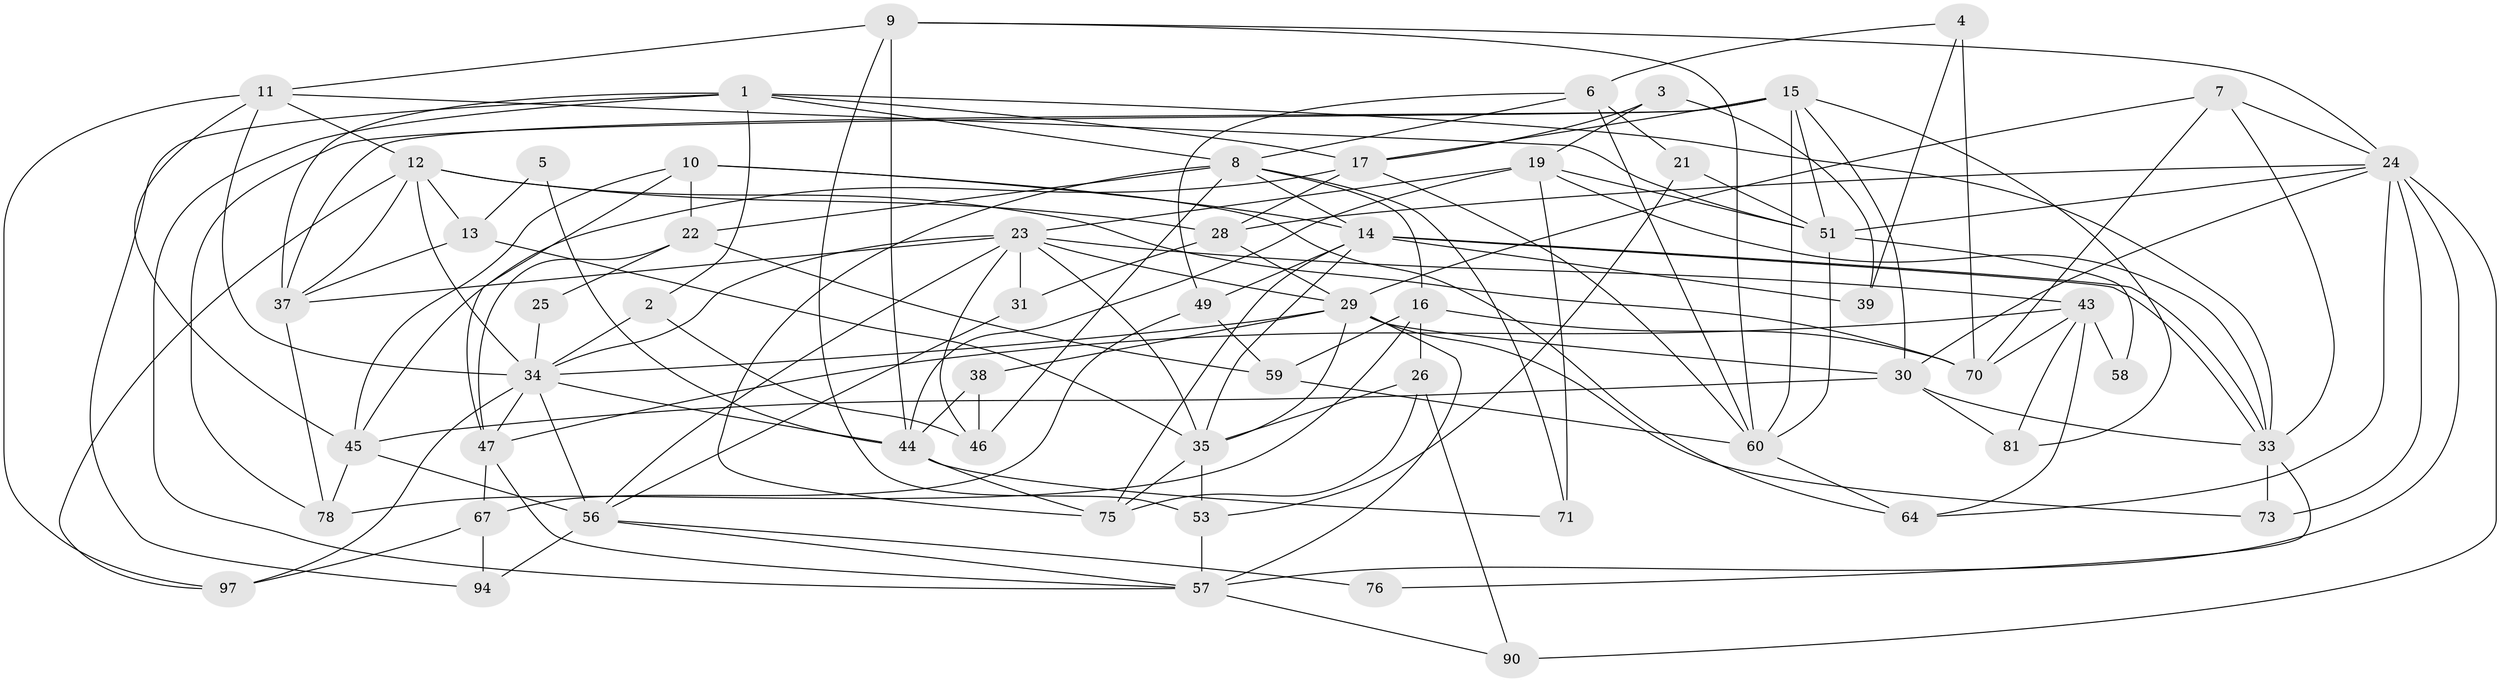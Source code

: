 // Generated by graph-tools (version 1.1) at 2025/52/02/27/25 19:52:01]
// undirected, 59 vertices, 150 edges
graph export_dot {
graph [start="1"]
  node [color=gray90,style=filled];
  1 [super="+54"];
  2;
  3;
  4;
  5;
  6 [super="+20"];
  7 [super="+32"];
  8 [super="+80"];
  9 [super="+68"];
  10 [super="+89"];
  11 [super="+18"];
  12 [super="+55"];
  13 [super="+41"];
  14 [super="+48"];
  15 [super="+79"];
  16 [super="+36"];
  17 [super="+27"];
  19 [super="+96"];
  21;
  22 [super="+93"];
  23 [super="+50"];
  24 [super="+86"];
  25;
  26;
  28 [super="+74"];
  29 [super="+95"];
  30 [super="+85"];
  31;
  33 [super="+40"];
  34 [super="+52"];
  35 [super="+42"];
  37 [super="+84"];
  38;
  39;
  43 [super="+63"];
  44 [super="+91"];
  45 [super="+87"];
  46 [super="+62"];
  47 [super="+66"];
  49 [super="+65"];
  51 [super="+61"];
  53;
  56 [super="+88"];
  57 [super="+77"];
  58;
  59;
  60 [super="+82"];
  64 [super="+72"];
  67 [super="+69"];
  70 [super="+92"];
  71;
  73;
  75 [super="+83"];
  76;
  78;
  81;
  90;
  94;
  97;
  1 -- 8;
  1 -- 2;
  1 -- 17;
  1 -- 94;
  1 -- 33;
  1 -- 37;
  1 -- 57;
  2 -- 46;
  2 -- 34;
  3 -- 17;
  3 -- 39;
  3 -- 19;
  4 -- 39;
  4 -- 70;
  4 -- 6;
  5 -- 44;
  5 -- 13;
  6 -- 60 [weight=2];
  6 -- 8;
  6 -- 49;
  6 -- 21;
  7 -- 24;
  7 -- 29;
  7 -- 33;
  7 -- 70;
  8 -- 71;
  8 -- 16;
  8 -- 22;
  8 -- 75;
  8 -- 46;
  8 -- 14;
  9 -- 60;
  9 -- 53;
  9 -- 24;
  9 -- 11;
  9 -- 44;
  10 -- 64;
  10 -- 47;
  10 -- 45;
  10 -- 22;
  10 -- 14;
  11 -- 51;
  11 -- 97;
  11 -- 12;
  11 -- 45;
  11 -- 34;
  12 -- 28;
  12 -- 97;
  12 -- 37;
  12 -- 13;
  12 -- 70;
  12 -- 34;
  13 -- 37;
  13 -- 35;
  14 -- 33;
  14 -- 33;
  14 -- 75;
  14 -- 49;
  14 -- 35;
  14 -- 39;
  15 -- 37 [weight=2];
  15 -- 81;
  15 -- 30;
  15 -- 78;
  15 -- 60;
  15 -- 17;
  15 -- 51;
  16 -- 59;
  16 -- 26;
  16 -- 78;
  16 -- 70;
  17 -- 60;
  17 -- 28;
  17 -- 45;
  19 -- 33;
  19 -- 23;
  19 -- 71;
  19 -- 51;
  19 -- 44;
  21 -- 53;
  21 -- 51;
  22 -- 25;
  22 -- 59;
  22 -- 47;
  23 -- 34;
  23 -- 37;
  23 -- 29;
  23 -- 46;
  23 -- 35;
  23 -- 56;
  23 -- 43;
  23 -- 31;
  24 -- 30;
  24 -- 51;
  24 -- 73;
  24 -- 90;
  24 -- 28;
  24 -- 57;
  24 -- 64;
  25 -- 34;
  26 -- 75;
  26 -- 90;
  26 -- 35;
  28 -- 29;
  28 -- 31;
  29 -- 73;
  29 -- 35;
  29 -- 34;
  29 -- 38;
  29 -- 57;
  29 -- 30;
  30 -- 33;
  30 -- 81;
  30 -- 45;
  31 -- 56;
  33 -- 73;
  33 -- 76;
  34 -- 56;
  34 -- 97;
  34 -- 47;
  34 -- 44;
  35 -- 53;
  35 -- 75;
  37 -- 78;
  38 -- 44;
  38 -- 46 [weight=2];
  43 -- 47;
  43 -- 81;
  43 -- 70;
  43 -- 58;
  43 -- 64;
  44 -- 75;
  44 -- 71;
  45 -- 56;
  45 -- 78;
  47 -- 67;
  47 -- 57;
  49 -- 59;
  49 -- 67;
  51 -- 58;
  51 -- 60;
  53 -- 57;
  56 -- 76;
  56 -- 57;
  56 -- 94;
  57 -- 90;
  59 -- 60;
  60 -- 64;
  67 -- 94 [weight=2];
  67 -- 97;
}
